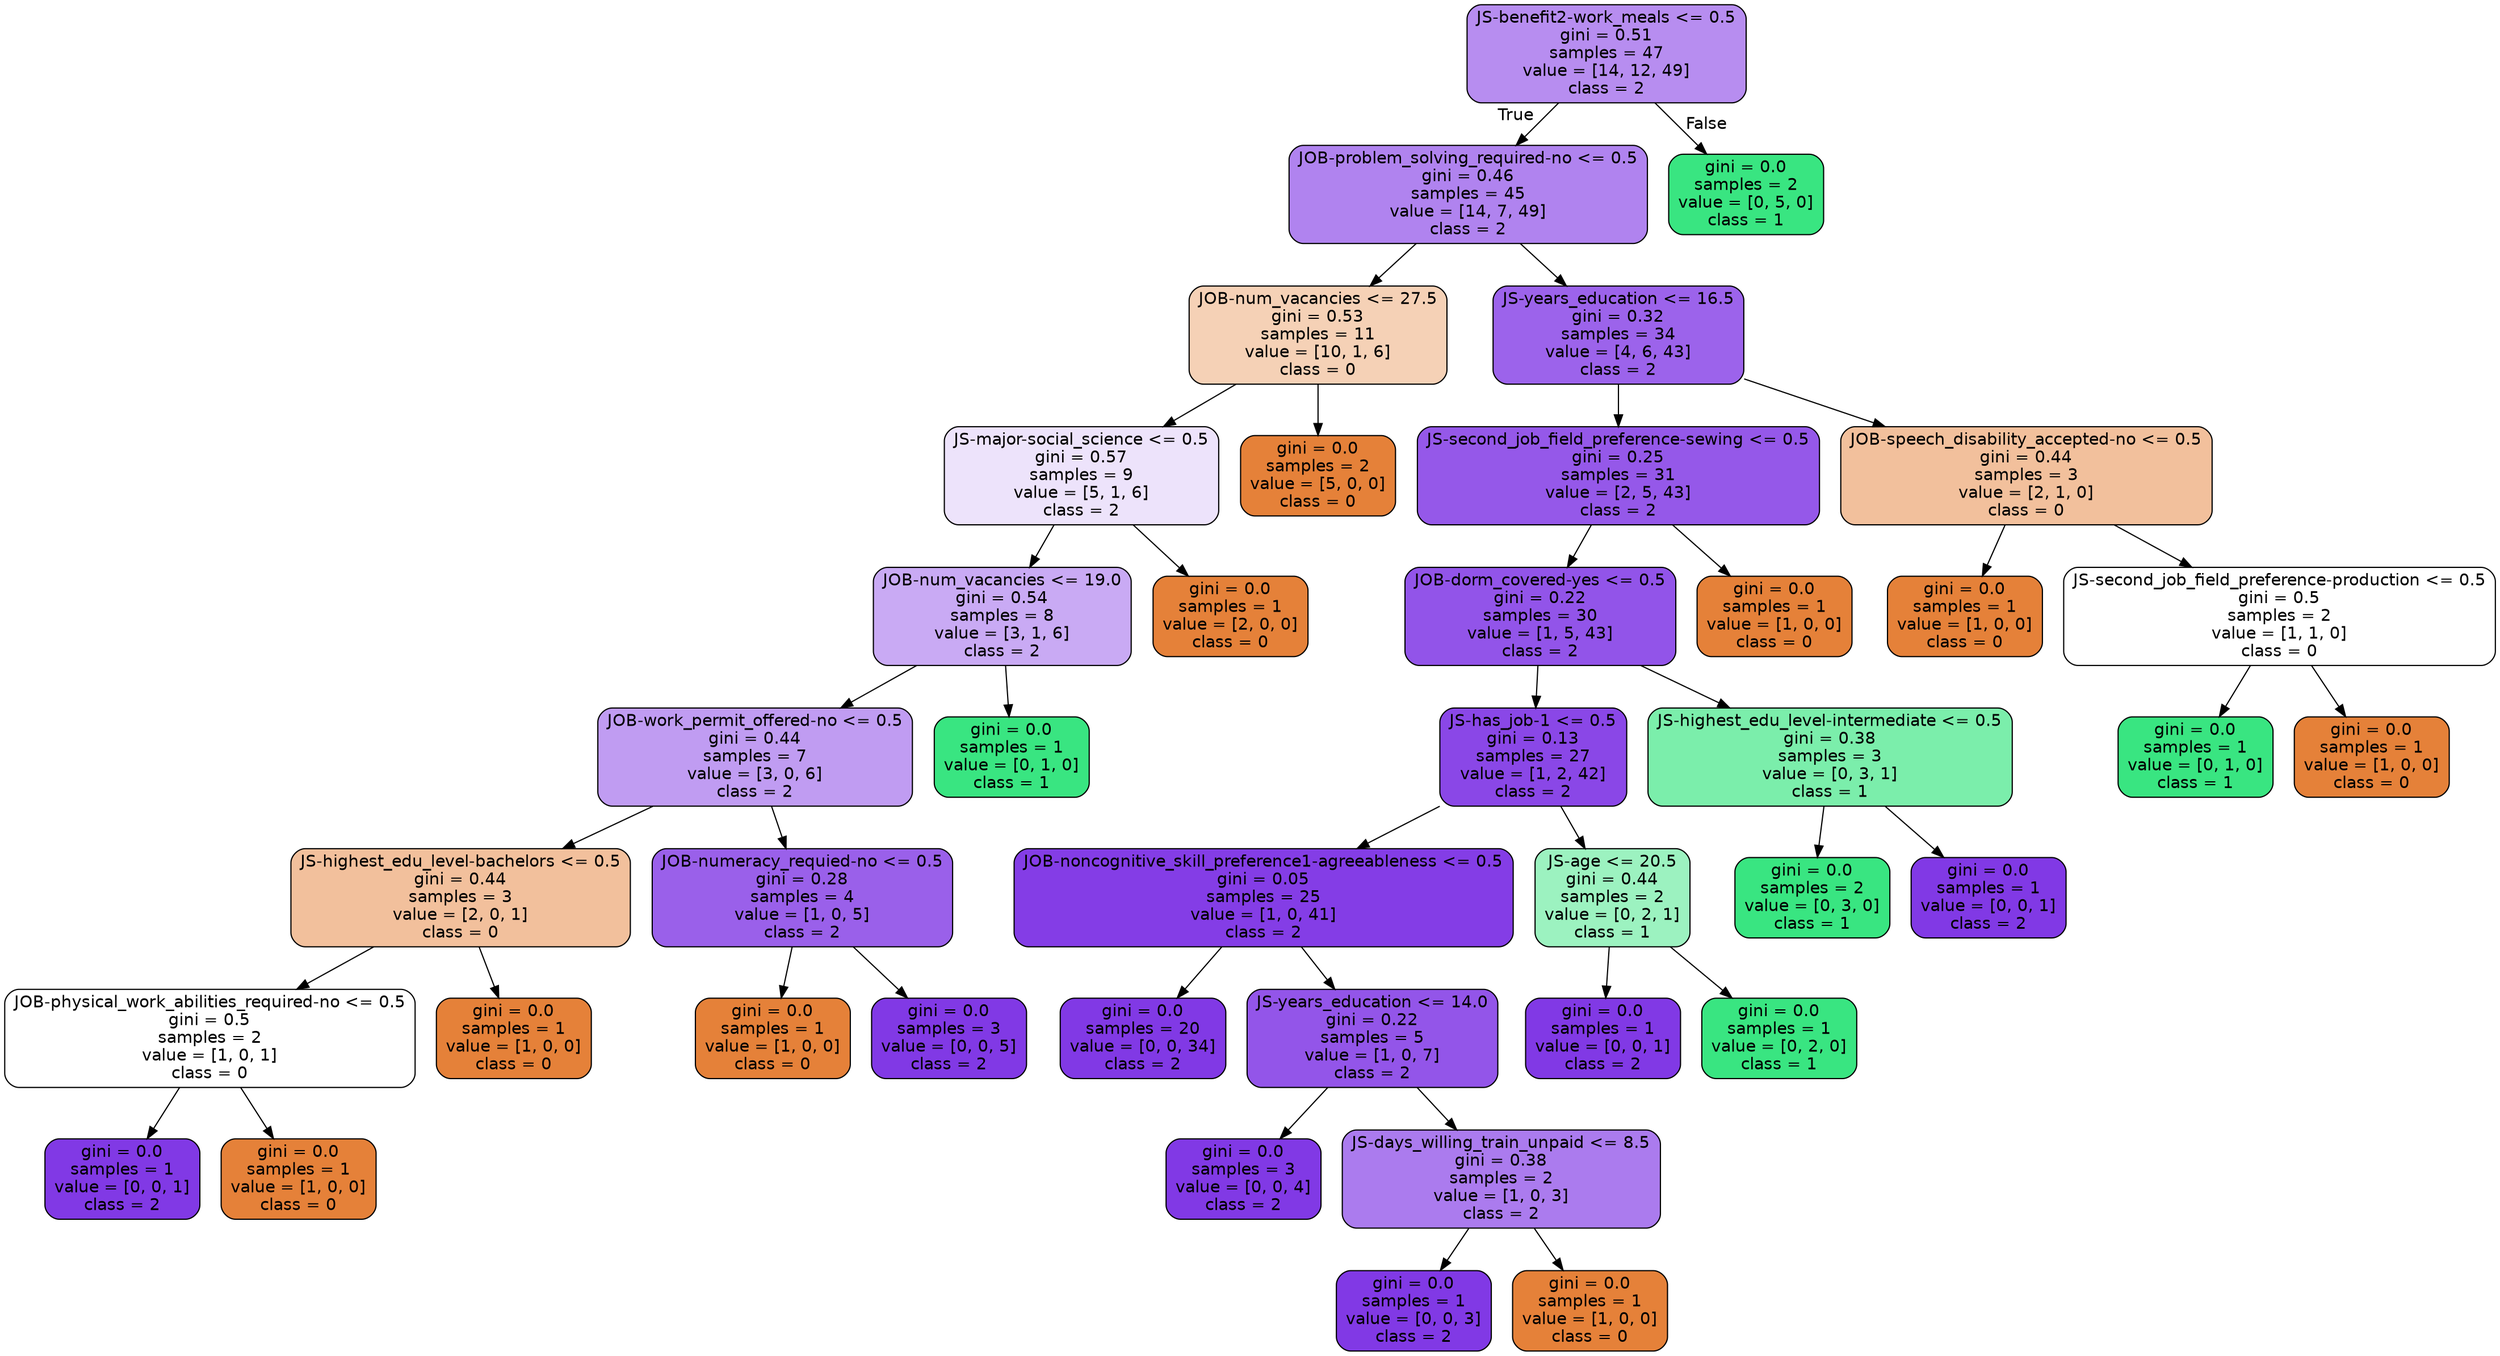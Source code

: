 digraph Tree {
node [shape=box, style="filled, rounded", color="black", fontname=helvetica] ;
edge [fontname=helvetica] ;
0 [label="JS-benefit2-work_meals <= 0.5\ngini = 0.51\nsamples = 47\nvalue = [14, 12, 49]\nclass = 2", fillcolor="#8139e592"] ;
1 [label="JOB-problem_solving_required-no <= 0.5\ngini = 0.46\nsamples = 45\nvalue = [14, 7, 49]\nclass = 2", fillcolor="#8139e59f"] ;
0 -> 1 [labeldistance=2.5, labelangle=45, headlabel="True"] ;
2 [label="JOB-num_vacancies <= 27.5\ngini = 0.53\nsamples = 11\nvalue = [10, 1, 6]\nclass = 0", fillcolor="#e581395d"] ;
1 -> 2 ;
3 [label="JS-major-social_science <= 0.5\ngini = 0.57\nsamples = 9\nvalue = [5, 1, 6]\nclass = 2", fillcolor="#8139e524"] ;
2 -> 3 ;
4 [label="JOB-num_vacancies <= 19.0\ngini = 0.54\nsamples = 8\nvalue = [3, 1, 6]\nclass = 2", fillcolor="#8139e56d"] ;
3 -> 4 ;
5 [label="JOB-work_permit_offered-no <= 0.5\ngini = 0.44\nsamples = 7\nvalue = [3, 0, 6]\nclass = 2", fillcolor="#8139e57f"] ;
4 -> 5 ;
6 [label="JS-highest_edu_level-bachelors <= 0.5\ngini = 0.44\nsamples = 3\nvalue = [2, 0, 1]\nclass = 0", fillcolor="#e581397f"] ;
5 -> 6 ;
7 [label="JOB-physical_work_abilities_required-no <= 0.5\ngini = 0.5\nsamples = 2\nvalue = [1, 0, 1]\nclass = 0", fillcolor="#e5813900"] ;
6 -> 7 ;
8 [label="gini = 0.0\nsamples = 1\nvalue = [0, 0, 1]\nclass = 2", fillcolor="#8139e5ff"] ;
7 -> 8 ;
9 [label="gini = 0.0\nsamples = 1\nvalue = [1, 0, 0]\nclass = 0", fillcolor="#e58139ff"] ;
7 -> 9 ;
10 [label="gini = 0.0\nsamples = 1\nvalue = [1, 0, 0]\nclass = 0", fillcolor="#e58139ff"] ;
6 -> 10 ;
11 [label="JOB-numeracy_requied-no <= 0.5\ngini = 0.28\nsamples = 4\nvalue = [1, 0, 5]\nclass = 2", fillcolor="#8139e5cc"] ;
5 -> 11 ;
12 [label="gini = 0.0\nsamples = 1\nvalue = [1, 0, 0]\nclass = 0", fillcolor="#e58139ff"] ;
11 -> 12 ;
13 [label="gini = 0.0\nsamples = 3\nvalue = [0, 0, 5]\nclass = 2", fillcolor="#8139e5ff"] ;
11 -> 13 ;
14 [label="gini = 0.0\nsamples = 1\nvalue = [0, 1, 0]\nclass = 1", fillcolor="#39e581ff"] ;
4 -> 14 ;
15 [label="gini = 0.0\nsamples = 1\nvalue = [2, 0, 0]\nclass = 0", fillcolor="#e58139ff"] ;
3 -> 15 ;
16 [label="gini = 0.0\nsamples = 2\nvalue = [5, 0, 0]\nclass = 0", fillcolor="#e58139ff"] ;
2 -> 16 ;
17 [label="JS-years_education <= 16.5\ngini = 0.32\nsamples = 34\nvalue = [4, 6, 43]\nclass = 2", fillcolor="#8139e5c9"] ;
1 -> 17 ;
18 [label="JS-second_job_field_preference-sewing <= 0.5\ngini = 0.25\nsamples = 31\nvalue = [2, 5, 43]\nclass = 2", fillcolor="#8139e5d7"] ;
17 -> 18 ;
19 [label="JOB-dorm_covered-yes <= 0.5\ngini = 0.22\nsamples = 30\nvalue = [1, 5, 43]\nclass = 2", fillcolor="#8139e5dc"] ;
18 -> 19 ;
20 [label="JS-has_job-1 <= 0.5\ngini = 0.13\nsamples = 27\nvalue = [1, 2, 42]\nclass = 2", fillcolor="#8139e5ed"] ;
19 -> 20 ;
21 [label="JOB-noncognitive_skill_preference1-agreeableness <= 0.5\ngini = 0.05\nsamples = 25\nvalue = [1, 0, 41]\nclass = 2", fillcolor="#8139e5f9"] ;
20 -> 21 ;
22 [label="gini = 0.0\nsamples = 20\nvalue = [0, 0, 34]\nclass = 2", fillcolor="#8139e5ff"] ;
21 -> 22 ;
23 [label="JS-years_education <= 14.0\ngini = 0.22\nsamples = 5\nvalue = [1, 0, 7]\nclass = 2", fillcolor="#8139e5db"] ;
21 -> 23 ;
24 [label="gini = 0.0\nsamples = 3\nvalue = [0, 0, 4]\nclass = 2", fillcolor="#8139e5ff"] ;
23 -> 24 ;
25 [label="JS-days_willing_train_unpaid <= 8.5\ngini = 0.38\nsamples = 2\nvalue = [1, 0, 3]\nclass = 2", fillcolor="#8139e5aa"] ;
23 -> 25 ;
26 [label="gini = 0.0\nsamples = 1\nvalue = [0, 0, 3]\nclass = 2", fillcolor="#8139e5ff"] ;
25 -> 26 ;
27 [label="gini = 0.0\nsamples = 1\nvalue = [1, 0, 0]\nclass = 0", fillcolor="#e58139ff"] ;
25 -> 27 ;
28 [label="JS-age <= 20.5\ngini = 0.44\nsamples = 2\nvalue = [0, 2, 1]\nclass = 1", fillcolor="#39e5817f"] ;
20 -> 28 ;
29 [label="gini = 0.0\nsamples = 1\nvalue = [0, 0, 1]\nclass = 2", fillcolor="#8139e5ff"] ;
28 -> 29 ;
30 [label="gini = 0.0\nsamples = 1\nvalue = [0, 2, 0]\nclass = 1", fillcolor="#39e581ff"] ;
28 -> 30 ;
31 [label="JS-highest_edu_level-intermediate <= 0.5\ngini = 0.38\nsamples = 3\nvalue = [0, 3, 1]\nclass = 1", fillcolor="#39e581aa"] ;
19 -> 31 ;
32 [label="gini = 0.0\nsamples = 2\nvalue = [0, 3, 0]\nclass = 1", fillcolor="#39e581ff"] ;
31 -> 32 ;
33 [label="gini = 0.0\nsamples = 1\nvalue = [0, 0, 1]\nclass = 2", fillcolor="#8139e5ff"] ;
31 -> 33 ;
34 [label="gini = 0.0\nsamples = 1\nvalue = [1, 0, 0]\nclass = 0", fillcolor="#e58139ff"] ;
18 -> 34 ;
35 [label="JOB-speech_disability_accepted-no <= 0.5\ngini = 0.44\nsamples = 3\nvalue = [2, 1, 0]\nclass = 0", fillcolor="#e581397f"] ;
17 -> 35 ;
36 [label="gini = 0.0\nsamples = 1\nvalue = [1, 0, 0]\nclass = 0", fillcolor="#e58139ff"] ;
35 -> 36 ;
37 [label="JS-second_job_field_preference-production <= 0.5\ngini = 0.5\nsamples = 2\nvalue = [1, 1, 0]\nclass = 0", fillcolor="#e5813900"] ;
35 -> 37 ;
38 [label="gini = 0.0\nsamples = 1\nvalue = [0, 1, 0]\nclass = 1", fillcolor="#39e581ff"] ;
37 -> 38 ;
39 [label="gini = 0.0\nsamples = 1\nvalue = [1, 0, 0]\nclass = 0", fillcolor="#e58139ff"] ;
37 -> 39 ;
40 [label="gini = 0.0\nsamples = 2\nvalue = [0, 5, 0]\nclass = 1", fillcolor="#39e581ff"] ;
0 -> 40 [labeldistance=2.5, labelangle=-45, headlabel="False"] ;
}
